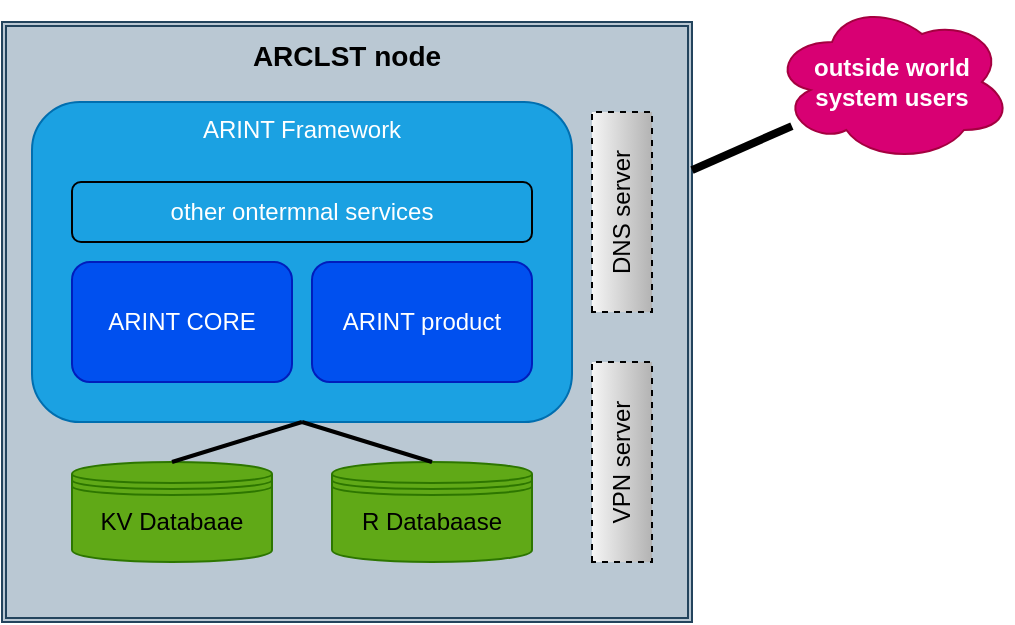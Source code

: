 <mxfile version="21.6.8" type="device">
  <diagram id="C5RBs43oDa-KdzZeNtuy" name="Page-1">
    <mxGraphModel dx="1038" dy="608" grid="1" gridSize="10" guides="1" tooltips="1" connect="1" arrows="1" fold="1" page="1" pageScale="1" pageWidth="827" pageHeight="1169" math="0" shadow="0">
      <root>
        <mxCell id="WIyWlLk6GJQsqaUBKTNV-0" />
        <mxCell id="WIyWlLk6GJQsqaUBKTNV-1" parent="WIyWlLk6GJQsqaUBKTNV-0" />
        <mxCell id="lchSxDe_wmHGlSSoggAy-1" value="ARCLST node" style="shape=ext;double=1;rounded=0;whiteSpace=wrap;html=1;align=center;verticalAlign=top;fontStyle=1;fontSize=14;fillColor=#bac8d3;strokeColor=#23445d;fontColor=#000000;" parent="WIyWlLk6GJQsqaUBKTNV-1" vertex="1">
          <mxGeometry x="15" y="120" width="345" height="300" as="geometry" />
        </mxCell>
        <mxCell id="JeaG76lhcimoAKw0cYJo-0" value="ARINT Framework" style="rounded=1;whiteSpace=wrap;html=1;verticalAlign=top;fontStyle=0;fillColor=#1ba1e2;fontColor=#ffffff;strokeColor=#006EAF;" parent="WIyWlLk6GJQsqaUBKTNV-1" vertex="1">
          <mxGeometry x="30" y="160" width="270" height="160" as="geometry" />
        </mxCell>
        <mxCell id="JeaG76lhcimoAKw0cYJo-4" value="ARINT product" style="rounded=1;whiteSpace=wrap;html=1;fillColor=#0050ef;fontColor=#ffffff;strokeColor=#001DBC;" parent="WIyWlLk6GJQsqaUBKTNV-1" vertex="1">
          <mxGeometry x="170" y="240" width="110" height="60" as="geometry" />
        </mxCell>
        <mxCell id="JeaG76lhcimoAKw0cYJo-5" value="other ontermnal services" style="rounded=1;whiteSpace=wrap;html=1;fillColor=#1ba1e2;fontColor=#ffffff;strokeColor=#000000;" parent="WIyWlLk6GJQsqaUBKTNV-1" vertex="1">
          <mxGeometry x="50" y="200" width="230" height="30" as="geometry" />
        </mxCell>
        <mxCell id="lchSxDe_wmHGlSSoggAy-0" value="ARINT CORE" style="rounded=1;whiteSpace=wrap;html=1;fillColor=#0050ef;fontColor=#ffffff;strokeColor=#001DBC;" parent="WIyWlLk6GJQsqaUBKTNV-1" vertex="1">
          <mxGeometry x="50" y="240" width="110" height="60" as="geometry" />
        </mxCell>
        <mxCell id="wZet53SuvMCYeSf83ChN-0" value="&lt;sup style=&quot;&quot;&gt;&lt;font style=&quot;font-size: 12px;&quot;&gt;KV Databaae&lt;/font&gt;&lt;/sup&gt;" style="shape=datastore;whiteSpace=wrap;html=1;fontSize=16;fontColor=#000000;fillColor=#60a917;strokeColor=#2D7600;" parent="WIyWlLk6GJQsqaUBKTNV-1" vertex="1">
          <mxGeometry x="50" y="340" width="100" height="50" as="geometry" />
        </mxCell>
        <mxCell id="wZet53SuvMCYeSf83ChN-1" value="&lt;sup style=&quot;&quot;&gt;&lt;font style=&quot;font-size: 12px;&quot;&gt;R Databaase&lt;/font&gt;&lt;/sup&gt;" style="shape=datastore;whiteSpace=wrap;html=1;fontSize=16;fillColor=#60a917;fontColor=#000000;strokeColor=#2D7600;" parent="WIyWlLk6GJQsqaUBKTNV-1" vertex="1">
          <mxGeometry x="180" y="340" width="100" height="50" as="geometry" />
        </mxCell>
        <mxCell id="6SfHFilwkUaogADkoKtR-0" value="outside world&lt;br style=&quot;font-size: 12px;&quot;&gt;system users" style="ellipse;shape=cloud;whiteSpace=wrap;html=1;fillColor=#d80073;fontColor=#ffffff;strokeColor=#A50040;fontStyle=1;fontSize=12;" parent="WIyWlLk6GJQsqaUBKTNV-1" vertex="1">
          <mxGeometry x="400" y="110" width="120" height="80" as="geometry" />
        </mxCell>
        <mxCell id="6SfHFilwkUaogADkoKtR-1" value="" style="endArrow=none;html=1;rounded=0;strokeWidth=4;" parent="WIyWlLk6GJQsqaUBKTNV-1" source="lchSxDe_wmHGlSSoggAy-1" target="6SfHFilwkUaogADkoKtR-0" edge="1">
          <mxGeometry width="50" height="50" relative="1" as="geometry">
            <mxPoint x="410" y="260" as="sourcePoint" />
            <mxPoint x="460" y="210" as="targetPoint" />
          </mxGeometry>
        </mxCell>
        <mxCell id="6SfHFilwkUaogADkoKtR-2" value="DNS server" style="rounded=0;whiteSpace=wrap;html=1;dashed=1;fillColor=#f5f5f5;strokeColor=#000000;gradientColor=#b3b3b3;fontColor=#000000;rotation=-90;" parent="WIyWlLk6GJQsqaUBKTNV-1" vertex="1">
          <mxGeometry x="275" y="200" width="100" height="30" as="geometry" />
        </mxCell>
        <mxCell id="6SfHFilwkUaogADkoKtR-3" value="VPN server" style="rounded=0;whiteSpace=wrap;html=1;dashed=1;fillColor=#f5f5f5;strokeColor=#000000;gradientColor=#b3b3b3;fontColor=#000000;rotation=-90;" parent="WIyWlLk6GJQsqaUBKTNV-1" vertex="1">
          <mxGeometry x="275" y="325" width="100" height="30" as="geometry" />
        </mxCell>
        <mxCell id="6SfHFilwkUaogADkoKtR-5" value="" style="endArrow=none;html=1;rounded=0;entryX=0.5;entryY=1;entryDx=0;entryDy=0;exitX=0.5;exitY=0;exitDx=0;exitDy=0;strokeColor=#000000;strokeWidth=2;" parent="WIyWlLk6GJQsqaUBKTNV-1" source="wZet53SuvMCYeSf83ChN-0" target="JeaG76lhcimoAKw0cYJo-0" edge="1">
          <mxGeometry width="50" height="50" relative="1" as="geometry">
            <mxPoint x="170" y="510" as="sourcePoint" />
            <mxPoint x="220" y="460" as="targetPoint" />
          </mxGeometry>
        </mxCell>
        <mxCell id="6SfHFilwkUaogADkoKtR-6" value="" style="endArrow=none;html=1;rounded=0;entryX=0.5;entryY=1;entryDx=0;entryDy=0;exitX=0.5;exitY=0;exitDx=0;exitDy=0;strokeColor=#000000;strokeWidth=2;" parent="WIyWlLk6GJQsqaUBKTNV-1" source="wZet53SuvMCYeSf83ChN-1" target="JeaG76lhcimoAKw0cYJo-0" edge="1">
          <mxGeometry width="50" height="50" relative="1" as="geometry">
            <mxPoint x="110" y="350" as="sourcePoint" />
            <mxPoint x="175" y="330" as="targetPoint" />
          </mxGeometry>
        </mxCell>
      </root>
    </mxGraphModel>
  </diagram>
</mxfile>
